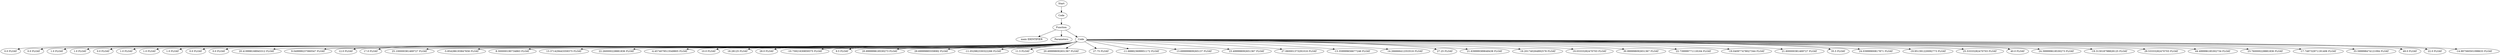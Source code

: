 digraph AST {
  "124286139576864" [label="Start"];
  "124286139576864" -> "124286138916848";
  "124286138916848" [label="Code"];
  "124286138916848" -> "124286138916608";
  "124286138916608" [label="Function"];
  "124286138916608" -> "124286138916416";
  "124286138916608" -> "124286138916320";
  "124286138916608" -> "124286138924528";
  "124286138916416" [label="main IDENTIFIER"];
  "124286138916320" [label="Parameters"];
  "124286138924528" [label="Code"];
  "124286138924528" -> "124286138924384";
  "124286138924528" -> "124286138924336";
  "124286138924528" -> "124286138924192";
  "124286138924528" -> "124286138924096";
  "124286138924528" -> "124286138915888";
  "124286138924528" -> "124286138915792";
  "124286138924528" -> "124286138915744";
  "124286138924528" -> "124286138915648";
  "124286138924528" -> "124286138915504";
  "124286138924528" -> "124286138915408";
  "124286138924528" -> "124286138923664";
  "124286138924528" -> "124286138923568";
  "124286138924528" -> "124286138915360";
  "124286138924528" -> "124286138915312";
  "124286138924528" -> "124286138923424";
  "124286138924528" -> "124286138923376";
  "124286138924528" -> "124286138915168";
  "124286138924528" -> "124286138915072";
  "124286138924528" -> "124286138923232";
  "124286138924528" -> "124286138923136";
  "124286138924528" -> "124286138922896";
  "124286138924528" -> "124286138922848";
  "124286138924528" -> "124286138914688";
  "124286138924528" -> "124286138914640";
  "124286138924528" -> "124286138922704";
  "124286138924528" -> "124286138922608";
  "124286138924528" -> "124286138914496";
  "124286138924528" -> "124286138914400";
  "124286138924528" -> "124286138914208";
  "124286138924528" -> "124286138914112";
  "124286138924528" -> "124286138922272";
  "124286138924528" -> "124286138922176";
  "124286138924528" -> "124286138913968";
  "124286138924528" -> "124286138913920";
  "124286138924528" -> "124286138922128";
  "124286138924528" -> "124286138922032";
  "124286138924528" -> "124286138913776";
  "124286138924528" -> "124286138913680";
  "124286138924528" -> "124286138921888";
  "124286138924528" -> "124286138921792";
  "124286138924528" -> "124286138921744";
  "124286138924528" -> "124286138921696";
  "124286138924528" -> "124286138913440";
  "124286138924528" -> "124286138913392";
  "124286138924528" -> "124286138921552";
  "124286138924528" -> "124286138921456";
  "124286138924528" -> "124286138913248";
  "124286138924528" -> "124286138913152";
  "124286138924528" -> "124286138921072";
  "124286138924528" -> "124286138921024";
  "124286138924528" -> "124286138912816";
  "124286138924528" -> "124286138912720";
  "124286138924528" -> "124286138920880";
  "124286138924528" -> "124286138920784";
  "124286138924528" -> "124286138912672";
  "124286138924528" -> "124286138912576";
  "124286138924528" -> "124286138912432";
  "124286138924528" -> "124286138912384";
  "124286138924528" -> "124286138920592";
  "124286138924528" -> "124286138920496";
  "124286138924384" [label="0.0 FLOAT"];
  "124286138924336" [label="0.0 FLOAT"];
  "124286138924192" [label="1.0 FLOAT"];
  "124286138924096" [label="1.0 FLOAT"];
  "124286138915888" [label="0.0 FLOAT"];
  "124286138915792" [label="1.0 FLOAT"];
  "124286138915744" [label="1.0 FLOAT"];
  "124286138915648" [label="1.0 FLOAT"];
  "124286138915504" [label="0.0 FLOAT"];
  "124286138915408" [label="0.0 FLOAT"];
  "124286138923664" [label="20.419998168945312 FLOAT"];
  "124286138923568" [label="9.049999237060547 FLOAT"];
  "124286138915360" [label="12.0 FLOAT"];
  "124286138915312" [label="17.0 FLOAT"];
  "124286138923424" [label="25.100000381469727 FLOAT"];
  "124286138923376" [label="-5.854286193847656 FLOAT"];
  "124286138915168" [label="8.300000190734863 FLOAT"];
  "124286138915072" [label="13.371429443359375 FLOAT"];
  "124286138923232" [label="22.260000228881836 FLOAT"];
  "124286138923136" [label="-4.4574079513549805 FLOAT"];
  "124286138922896" [label="10.0 FLOAT"];
  "124286138922848" [label="18.28125 FLOAT"];
  "124286138914688" [label="28.0 FLOAT"];
  "124286138914640" [label="-10.75921630859375 FLOAT"];
  "124286138922704" [label="9.5 FLOAT"];
  "124286138922608" [label="20.899999618530273 FLOAT"];
  "124286138914496" [label="29.69999885559082 FLOAT"];
  "124286138914400" [label="-11.052982330322266 FLOAT"];
  "124286138914208" [label="11.5 FLOAT"];
  "124286138914112" [label="20.499998092651367 FLOAT"];
  "124286138922272" [label="27.75 FLOAT"];
  "124286138922176" [label="-11.688823699951172 FLOAT"];
  "124286138913968" [label="13.699999809265137 FLOAT"];
  "124286138913920" [label="23.499998092651367 FLOAT"];
  "124286138922128" [label="27.060001373291016 FLOAT"];
  "124286138922032" [label="-13.359999656677246 FLOAT"];
  "124286138913776" [label="14.266666412353516 FLOAT"];
  "124286138913680" [label="27.25 FLOAT"];
  "124286138921888" [label="21.639999389648438 FLOAT"];
  "124286138921792" [label="-16.201740264892578 FLOAT"];
  "124286138921744" [label="19.03333282470703 FLOAT"];
  "124286138921696" [label="30.999998092651367 FLOAT"];
  "124286138913440" [label="22.739999771118164 FLOAT"];
  "124286138913392" [label="-19.040977478027344 FLOAT"];
  "124286138921552" [label="21.600000381469727 FLOAT"];
  "124286138921456" [label="35.5 FLOAT"];
  "124286138913248" [label="24.03999900817871 FLOAT"];
  "124286138913152" [label="-19.951391220092773 FLOAT"];
  "124286138921072" [label="25.53333282470703 FLOAT"];
  "124286138921024" [label="40.0 FLOAT"];
  "124286138912816" [label="24.399999618530273 FLOAT"];
  "124286138912720" [label="-19.313018798828125 FLOAT"];
  "124286138920880" [label="29.53333282470703 FLOAT"];
  "124286138920784" [label="44.499996185302734 FLOAT"];
  "124286138912672" [label="23.760000228881836 FLOAT"];
  "124286138912576" [label="-17.749732971191406 FLOAT"];
  "124286138912432" [label="33.599998474121094 FLOAT"];
  "124286138912384" [label="49.0 FLOAT"];
  "124286138920592" [label="22.0 FLOAT"];
  "124286138920496" [label="-14.997560501098633 FLOAT"];
}
